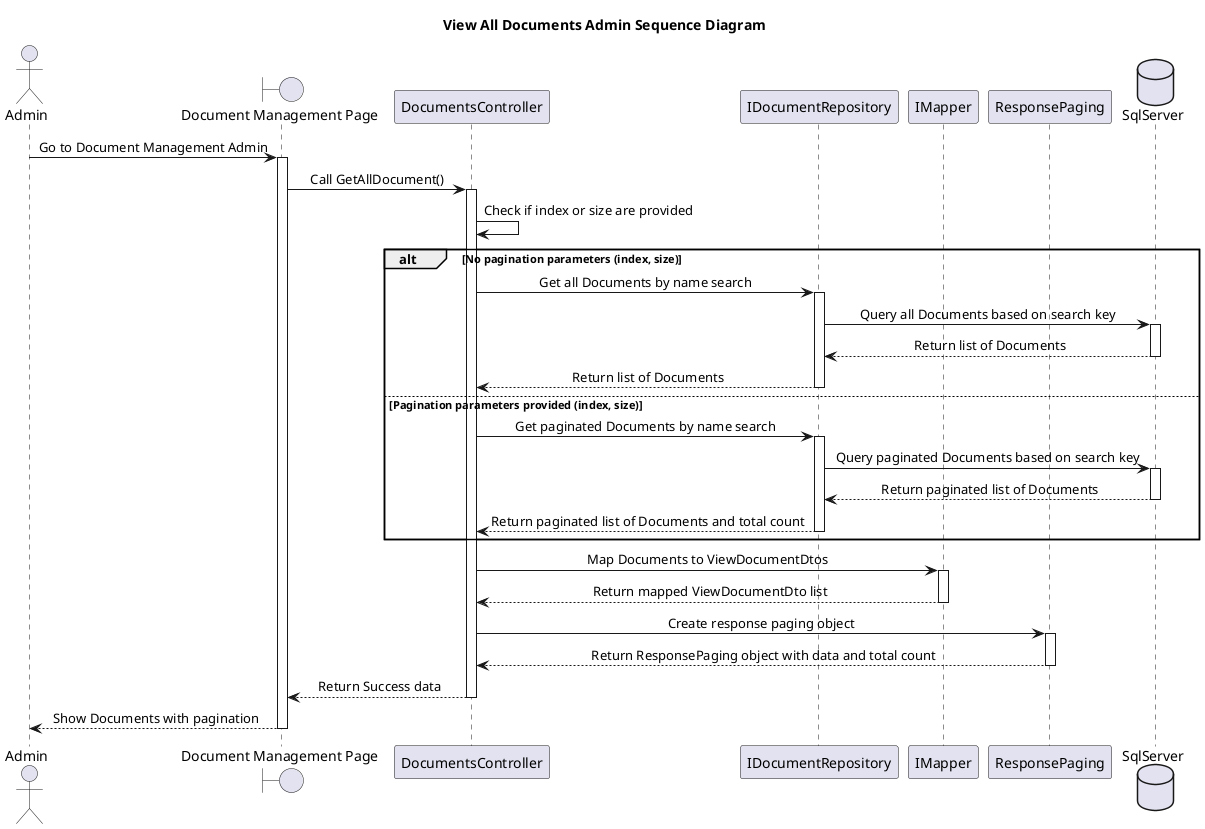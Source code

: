 @startumlView AllDocumentsAdminSequenceDiagram
skinparam classAttributeIconSize 0
skinparam SequenceMessageAlignment center
Title View All Documents Admin Sequence Diagram

actor "Admin" as U
boundary "Document Management Page" as PPage
participant "DocumentsController" as DocumentsController
participant "IDocumentRepository" as IDocumentRepo
participant "IMapper" as Mapper
participant "ResponsePaging" as ResponsePaging
database "SqlServer" as DbContext


U -> PPage : Go to Document Management Admin
activate PPage

PPage -> DocumentsController : Call GetAllDocument()
activate DocumentsController


    DocumentsController -> DocumentsController : Check if index or size are provided
    alt No pagination parameters (index, size)
        DocumentsController -> IDocumentRepo : Get all Documents by name search
        activate IDocumentRepo
        IDocumentRepo -> DbContext : Query all Documents based on search key
        activate DbContext
        DbContext --> IDocumentRepo : Return list of Documents
        deactivate DbContext
        IDocumentRepo --> DocumentsController : Return list of Documents
        deactivate IDocumentRepo
    else Pagination parameters provided (index, size)
        DocumentsController -> IDocumentRepo : Get paginated Documents by name search
        activate IDocumentRepo
        IDocumentRepo -> DbContext : Query paginated Documents based on search key
        activate DbContext
        DbContext --> IDocumentRepo : Return paginated list of Documents
        deactivate DbContext
        IDocumentRepo --> DocumentsController : Return paginated list of Documents and total count
        deactivate IDocumentRepo
    end

    DocumentsController -> Mapper : Map Documents to ViewDocumentDtos
    activate Mapper
    Mapper --> DocumentsController : Return mapped ViewDocumentDto list
    deactivate Mapper

    DocumentsController -> ResponsePaging : Create response paging object
    activate ResponsePaging
    ResponsePaging --> DocumentsController : Return ResponsePaging object with data and total count
    deactivate ResponsePaging
    DocumentsController --> PPage : Return Success data
    deactivate DocumentsController
    PPage --> U : Show Documents with pagination
    deactivate PPage



@enduml
